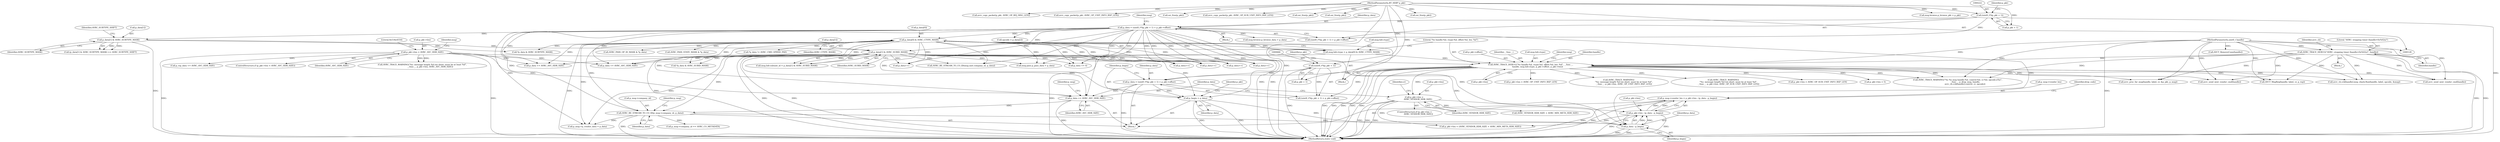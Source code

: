 digraph "0_Android_830cb39cb2a0f1bf6704d264e2a5c5029c175dd7@integer" {
"1000708" [label="(Call,p_msg->vendor_len = p_pkt->len - (p_data - p_begin))"];
"1000712" [label="(Call,p_pkt->len - (p_data - p_begin))"];
"1000677" [label="(Call,p_pkt->len <\n            AVRC_VENDOR_HDR_SIZE)"];
"1000310" [label="(Call,AVRC_TRACE_DEBUG(\"%s handle:%d, ctype:%d, offset:%d, len: %d\", __func__,\n                      handle, msg.hdr.ctype, p_pkt->offset, p_pkt->len))"];
"1000207" [label="(Call,AVRC_TRACE_DEBUG(\"AVRC: stopping timer (handle=0x%02x)\", handle))"];
"1000129" [label="(MethodParameterIn,uint8_t handle)"];
"1000299" [label="(Call,msg.hdr.ctype = p_data[0] & AVRC_CTYPE_MASK)"];
"1000305" [label="(Call,p_data[0] & AVRC_CTYPE_MASK)"];
"1000218" [label="(Call,p_data = (uint8_t*)(p_pkt + 1) + p_pkt->offset)"];
"1000221" [label="(Call,(uint8_t*)(p_pkt + 1))"];
"1000132" [label="(MethodParameterIn,BT_HDR* p_pkt)"];
"1000280" [label="(Call,p_pkt->len < AVRC_AVC_HDR_SIZE)"];
"1000716" [label="(Call,p_data - p_begin)"];
"1000344" [label="(Call,p_data[1] & AVRC_SUBID_MASK)"];
"1000332" [label="(Call,p_data[1] & AVRC_SUBTYPE_MASK)"];
"1000698" [label="(Call,AVRC_BE_STREAM_TO_CO_ID(p_msg->company_id, p_data))"];
"1000695" [label="(Call,p_data += AVRC_AVC_HDR_SIZE)"];
"1000662" [label="(Call,p_data = (uint8_t*)(p_pkt + 1) + p_pkt->offset)"];
"1000665" [label="(Call,(uint8_t*)(p_pkt + 1))"];
"1000673" [label="(Call,p_begin = p_data)"];
"1000219" [label="(Identifier,p_data)"];
"1000718" [label="(Identifier,p_begin)"];
"1000129" [label="(MethodParameterIn,uint8_t handle)"];
"1000705" [label="(Identifier,p_msg)"];
"1000336" [label="(Identifier,AVRC_SUBTYPE_MASK)"];
"1000581" [label="(Call,AVRC_TRACE_WARNING(\n                \"%s: message length %d too short: must be at least %d\",\n                __func__, p_pkt->len, AVRC_OP_SUB_UNIT_INFO_RSP_LEN))"];
"1000208" [label="(Literal,\"AVRC: stopping timer (handle=0x%02x)\")"];
"1000132" [label="(MethodParameterIn,BT_HDR* p_pkt)"];
"1000333" [label="(Call,p_data[1])"];
"1000911" [label="(Call,msg.pass.p_pass_data = p_data)"];
"1000678" [label="(Call,p_pkt->len)"];
"1000296" [label="(Call,osi_free(p_pkt))"];
"1000289" [label="(Call,AVRC_TRACE_WARNING(\"%s: message length %d too short: must be at least %d\",\n                         __func__, p_pkt->len, AVRC_AVC_HDR_SIZE))"];
"1000270" [label="(Call,msg.browse.p_browse_pkt = p_pkt)"];
"1000302" [label="(Identifier,msg)"];
"1000284" [label="(Identifier,AVRC_AVC_HDR_SIZE)"];
"1000575" [label="(Call,p_pkt->len < AVRC_OP_SUB_UNIT_INFO_RSP_LEN)"];
"1000209" [label="(Identifier,handle)"];
"1000332" [label="(Call,p_data[1] & AVRC_SUBTYPE_MASK)"];
"1000677" [label="(Call,p_pkt->len <\n            AVRC_VENDOR_HDR_SIZE)"];
"1000700" [label="(Identifier,p_msg)"];
"1000231" [label="(Identifier,msg)"];
"1000697" [label="(Identifier,AVRC_AVC_HDR_SIZE)"];
"1000820" [label="(Call,p_pkt->len < 5)"];
"1001023" [label="(Call,AVRC_TRACE_WARNING(\"%s %s msg handle:%d, control:%d, cr:%d, opcode:x%x\",\n                       __func__, p_drop_msg, handle,\n                       avrc_cb.ccb[handle].control, cr, opcode))"];
"1000331" [label="(Call,(p_data[1] & AVRC_SUBTYPE_MASK) >> AVRC_SUBTYPE_SHIFT)"];
"1000664" [label="(Call,(uint8_t*)(p_pkt + 1) + p_pkt->offset)"];
"1000667" [label="(Call,p_pkt + 1)"];
"1000674" [label="(Identifier,p_begin)"];
"1000338" [label="(Call,msg.hdr.subunit_id = p_data[1] & AVRC_SUBID_MASK)"];
"1001057" [label="(MethodReturn,static void)"];
"1000306" [label="(Call,p_data[0])"];
"1000663" [label="(Identifier,p_data)"];
"1000675" [label="(Identifier,p_data)"];
"1000322" [label="(Call,p_pkt->len)"];
"1000661" [label="(Block,)"];
"1000311" [label="(Literal,\"%s handle:%d, ctype:%d, offset:%d, len: %d\")"];
"1000731" [label="(Call,p_pkt->len < (AVRC_VENDOR_HDR_SIZE + AVRC_MIN_META_HDR_SIZE))"];
"1000699" [label="(Call,p_msg->company_id)"];
"1000721" [label="(Identifier,drop_code)"];
"1000713" [label="(Call,p_pkt->len)"];
"1000696" [label="(Identifier,p_data)"];
"1000681" [label="(Identifier,AVRC_VENDOR_HDR_SIZE)"];
"1000345" [label="(Call,p_data[1])"];
"1000973" [label="(Call,avrc_copy_packet(p_pkt, AVRC_OP_REJ_MSG_LEN))"];
"1001015" [label="(Call,avrc_cb.ccb[handle].msg_cback.Run(handle, label, opcode, &msg))"];
"1000394" [label="(Call,avrc_copy_packet(p_pkt, AVRC_OP_UNIT_INFO_RSP_LEN))"];
"1000847" [label="(Call,AVRC_PASS_OP_ID_MASK & *p_data)"];
"1000637" [label="(Call,p_data++)"];
"1000662" [label="(Call,p_data = (uint8_t*)(p_pkt + 1) + p_pkt->offset)"];
"1000312" [label="(Identifier,__func__)"];
"1001055" [label="(Call,osi_free(p_pkt))"];
"1000206" [label="(Block,)"];
"1000709" [label="(Call,p_msg->vendor_len)"];
"1000280" [label="(Call,p_pkt->len < AVRC_AVC_HDR_SIZE)"];
"1000287" [label="(Literal,0x534e4554)"];
"1000499" [label="(Call,*p_data & AVRC_SUBID_MASK)"];
"1000880" [label="(Call,p_data++)"];
"1000299" [label="(Call,msg.hdr.ctype = p_data[0] & AVRC_CTYPE_MASK)"];
"1000703" [label="(Call,p_msg->p_vendor_data = p_data)"];
"1000133" [label="(Block,)"];
"1000671" [label="(Identifier,p_pkt)"];
"1000717" [label="(Identifier,p_data)"];
"1000673" [label="(Call,p_begin = p_data)"];
"1000305" [label="(Call,p_data[0] & AVRC_CTYPE_MASK)"];
"1000665" [label="(Call,(uint8_t*)(p_pkt + 1))"];
"1000214" [label="(Identifier,avrc_cb)"];
"1000314" [label="(Call,msg.hdr.ctype)"];
"1000698" [label="(Call,AVRC_BE_STREAM_TO_CO_ID(p_msg->company_id, p_data))"];
"1000310" [label="(Call,AVRC_TRACE_DEBUG(\"%s handle:%d, ctype:%d, offset:%d, len: %d\", __func__,\n                      handle, msg.hdr.ctype, p_pkt->offset, p_pkt->len))"];
"1000254" [label="(Call,msg.browse.p_browse_data = p_data)"];
"1000598" [label="(Call,p_data += AVRC_AVC_HDR_SIZE)"];
"1000300" [label="(Call,msg.hdr.ctype)"];
"1000702" [label="(Identifier,p_data)"];
"1000815" [label="(Call,avrc_send_next_vendor_cmd(handle))"];
"1000328" [label="(Identifier,msg)"];
"1000281" [label="(Call,p_pkt->len)"];
"1000852" [label="(Call,AVRC_PASS_STATE_MASK & *p_data)"];
"1000313" [label="(Identifier,handle)"];
"1000735" [label="(Call,AVRC_VENDOR_HDR_SIZE + AVRC_MIN_META_HDR_SIZE)"];
"1000503" [label="(Call,p_data++)"];
"1000753" [label="(Call,avrc_proc_far_msg(handle, label, cr, &p_pkt, p_msg))"];
"1000227" [label="(Identifier,p_pkt)"];
"1000344" [label="(Call,p_data[1] & AVRC_SUBID_MASK)"];
"1000319" [label="(Call,p_pkt->offset)"];
"1000348" [label="(Identifier,AVRC_SUBID_MASK)"];
"1000610" [label="(Call,p_data++)"];
"1000708" [label="(Call,p_msg->vendor_len = p_pkt->len - (p_data - p_begin))"];
"1000221" [label="(Call,(uint8_t*)(p_pkt + 1))"];
"1000505" [label="(Call,AVRC_BE_STREAM_TO_CO_ID(msg.unit.company_id, p_data))"];
"1000218" [label="(Call,p_data = (uint8_t*)(p_pkt + 1) + p_pkt->offset)"];
"1000676" [label="(ControlStructure,if (p_pkt->len <\n            AVRC_VENDOR_HDR_SIZE))"];
"1000685" [label="(Identifier,cr)"];
"1000478" [label="(Call,p_data += 4)"];
"1000933" [label="(Call,avrc_send_next_vendor_cmd(handle))"];
"1000724" [label="(Call,p_msg->company_id == AVRC_CO_METADATA)"];
"1000871" [label="(Call,p_data++)"];
"1000207" [label="(Call,AVRC_TRACE_DEBUG(\"AVRC: stopping timer (handle=0x%02x)\", handle))"];
"1000455" [label="(Call,p_pkt->len < AVRC_OP_UNIT_INFO_RSP_LEN)"];
"1000349" [label="(Call,opcode = p_data[2])"];
"1000619" [label="(Call,*p_data != AVRC_CMD_OPRND_PAD)"];
"1000695" [label="(Call,p_data += AVRC_AVC_HDR_SIZE)"];
"1000488" [label="(Call,*p_data & AVRC_SUBTYPE_MASK)"];
"1000838" [label="(Call,p_data += AVRC_AVC_HDR_SIZE)"];
"1000712" [label="(Call,p_pkt->len - (p_data - p_begin))"];
"1000461" [label="(Call,AVRC_TRACE_WARNING(\n                \"%s: message length %d too short: must be at least %d\",\n                __func__, p_pkt->len, AVRC_OP_UNIT_INFO_RSP_LEN))"];
"1000220" [label="(Call,(uint8_t*)(p_pkt + 1) + p_pkt->offset)"];
"1000521" [label="(Call,avrc_copy_packet(p_pkt, AVRC_OP_SUB_UNIT_INFO_RSP_LEN))"];
"1000996" [label="(Call,AVCT_MsgReq(handle, label, cr, p_rsp))"];
"1000198" [label="(Call,AVCT_RemoveConn(handle))"];
"1000188" [label="(Call,osi_free(p_pkt))"];
"1000196" [label="(Call,osi_free(p_pkt))"];
"1000223" [label="(Call,p_pkt + 1)"];
"1000405" [label="(Call,p_rsp_data += AVRC_AVC_HDR_SIZE)"];
"1000278" [label="(Block,)"];
"1000279" [label="(ControlStructure,if (p_pkt->len < AVRC_AVC_HDR_SIZE))"];
"1000337" [label="(Identifier,AVRC_SUBTYPE_SHIFT)"];
"1000716" [label="(Call,p_data - p_begin)"];
"1000679" [label="(Identifier,p_pkt)"];
"1000309" [label="(Identifier,AVRC_CTYPE_MASK)"];
"1000708" -> "1000661"  [label="AST: "];
"1000708" -> "1000712"  [label="CFG: "];
"1000709" -> "1000708"  [label="AST: "];
"1000712" -> "1000708"  [label="AST: "];
"1000721" -> "1000708"  [label="CFG: "];
"1000708" -> "1001057"  [label="DDG: "];
"1000708" -> "1001057"  [label="DDG: "];
"1000712" -> "1000708"  [label="DDG: "];
"1000712" -> "1000708"  [label="DDG: "];
"1000712" -> "1000716"  [label="CFG: "];
"1000713" -> "1000712"  [label="AST: "];
"1000716" -> "1000712"  [label="AST: "];
"1000712" -> "1001057"  [label="DDG: "];
"1000712" -> "1001057"  [label="DDG: "];
"1000677" -> "1000712"  [label="DDG: "];
"1000716" -> "1000712"  [label="DDG: "];
"1000716" -> "1000712"  [label="DDG: "];
"1000712" -> "1000731"  [label="DDG: "];
"1000677" -> "1000676"  [label="AST: "];
"1000677" -> "1000681"  [label="CFG: "];
"1000678" -> "1000677"  [label="AST: "];
"1000681" -> "1000677"  [label="AST: "];
"1000685" -> "1000677"  [label="CFG: "];
"1000696" -> "1000677"  [label="CFG: "];
"1000677" -> "1001057"  [label="DDG: "];
"1000677" -> "1001057"  [label="DDG: "];
"1000677" -> "1001057"  [label="DDG: "];
"1000310" -> "1000677"  [label="DDG: "];
"1000677" -> "1000731"  [label="DDG: "];
"1000677" -> "1000735"  [label="DDG: "];
"1000310" -> "1000278"  [label="AST: "];
"1000310" -> "1000322"  [label="CFG: "];
"1000311" -> "1000310"  [label="AST: "];
"1000312" -> "1000310"  [label="AST: "];
"1000313" -> "1000310"  [label="AST: "];
"1000314" -> "1000310"  [label="AST: "];
"1000319" -> "1000310"  [label="AST: "];
"1000322" -> "1000310"  [label="AST: "];
"1000328" -> "1000310"  [label="CFG: "];
"1000310" -> "1001057"  [label="DDG: "];
"1000310" -> "1001057"  [label="DDG: "];
"1000310" -> "1001057"  [label="DDG: "];
"1000310" -> "1001057"  [label="DDG: "];
"1000310" -> "1001057"  [label="DDG: "];
"1000207" -> "1000310"  [label="DDG: "];
"1000129" -> "1000310"  [label="DDG: "];
"1000299" -> "1000310"  [label="DDG: "];
"1000280" -> "1000310"  [label="DDG: "];
"1000310" -> "1000455"  [label="DDG: "];
"1000310" -> "1000461"  [label="DDG: "];
"1000310" -> "1000575"  [label="DDG: "];
"1000310" -> "1000581"  [label="DDG: "];
"1000310" -> "1000662"  [label="DDG: "];
"1000310" -> "1000664"  [label="DDG: "];
"1000310" -> "1000753"  [label="DDG: "];
"1000310" -> "1000815"  [label="DDG: "];
"1000310" -> "1000820"  [label="DDG: "];
"1000310" -> "1000933"  [label="DDG: "];
"1000310" -> "1000996"  [label="DDG: "];
"1000310" -> "1001015"  [label="DDG: "];
"1000310" -> "1001023"  [label="DDG: "];
"1000310" -> "1001023"  [label="DDG: "];
"1000207" -> "1000206"  [label="AST: "];
"1000207" -> "1000209"  [label="CFG: "];
"1000208" -> "1000207"  [label="AST: "];
"1000209" -> "1000207"  [label="AST: "];
"1000214" -> "1000207"  [label="CFG: "];
"1000207" -> "1001057"  [label="DDG: "];
"1000207" -> "1001057"  [label="DDG: "];
"1000129" -> "1000207"  [label="DDG: "];
"1000207" -> "1000753"  [label="DDG: "];
"1000207" -> "1000815"  [label="DDG: "];
"1000207" -> "1000933"  [label="DDG: "];
"1000207" -> "1000996"  [label="DDG: "];
"1000207" -> "1001015"  [label="DDG: "];
"1000207" -> "1001023"  [label="DDG: "];
"1000129" -> "1000128"  [label="AST: "];
"1000129" -> "1001057"  [label="DDG: "];
"1000129" -> "1000198"  [label="DDG: "];
"1000129" -> "1000753"  [label="DDG: "];
"1000129" -> "1000815"  [label="DDG: "];
"1000129" -> "1000933"  [label="DDG: "];
"1000129" -> "1000996"  [label="DDG: "];
"1000129" -> "1001015"  [label="DDG: "];
"1000129" -> "1001023"  [label="DDG: "];
"1000299" -> "1000278"  [label="AST: "];
"1000299" -> "1000305"  [label="CFG: "];
"1000300" -> "1000299"  [label="AST: "];
"1000305" -> "1000299"  [label="AST: "];
"1000311" -> "1000299"  [label="CFG: "];
"1000299" -> "1001057"  [label="DDG: "];
"1000305" -> "1000299"  [label="DDG: "];
"1000305" -> "1000299"  [label="DDG: "];
"1000305" -> "1000309"  [label="CFG: "];
"1000306" -> "1000305"  [label="AST: "];
"1000309" -> "1000305"  [label="AST: "];
"1000305" -> "1001057"  [label="DDG: "];
"1000305" -> "1001057"  [label="DDG: "];
"1000218" -> "1000305"  [label="DDG: "];
"1000305" -> "1000478"  [label="DDG: "];
"1000305" -> "1000488"  [label="DDG: "];
"1000305" -> "1000499"  [label="DDG: "];
"1000305" -> "1000503"  [label="DDG: "];
"1000305" -> "1000505"  [label="DDG: "];
"1000305" -> "1000598"  [label="DDG: "];
"1000305" -> "1000610"  [label="DDG: "];
"1000305" -> "1000619"  [label="DDG: "];
"1000305" -> "1000637"  [label="DDG: "];
"1000305" -> "1000673"  [label="DDG: "];
"1000305" -> "1000695"  [label="DDG: "];
"1000305" -> "1000698"  [label="DDG: "];
"1000305" -> "1000703"  [label="DDG: "];
"1000305" -> "1000716"  [label="DDG: "];
"1000305" -> "1000838"  [label="DDG: "];
"1000305" -> "1000847"  [label="DDG: "];
"1000305" -> "1000852"  [label="DDG: "];
"1000305" -> "1000871"  [label="DDG: "];
"1000305" -> "1000880"  [label="DDG: "];
"1000305" -> "1000911"  [label="DDG: "];
"1000218" -> "1000133"  [label="AST: "];
"1000218" -> "1000220"  [label="CFG: "];
"1000219" -> "1000218"  [label="AST: "];
"1000220" -> "1000218"  [label="AST: "];
"1000231" -> "1000218"  [label="CFG: "];
"1000218" -> "1001057"  [label="DDG: "];
"1000218" -> "1001057"  [label="DDG: "];
"1000221" -> "1000218"  [label="DDG: "];
"1000218" -> "1000254"  [label="DDG: "];
"1000218" -> "1000332"  [label="DDG: "];
"1000218" -> "1000344"  [label="DDG: "];
"1000218" -> "1000349"  [label="DDG: "];
"1000218" -> "1000478"  [label="DDG: "];
"1000218" -> "1000503"  [label="DDG: "];
"1000218" -> "1000505"  [label="DDG: "];
"1000218" -> "1000598"  [label="DDG: "];
"1000218" -> "1000610"  [label="DDG: "];
"1000218" -> "1000637"  [label="DDG: "];
"1000218" -> "1000673"  [label="DDG: "];
"1000218" -> "1000695"  [label="DDG: "];
"1000218" -> "1000698"  [label="DDG: "];
"1000218" -> "1000703"  [label="DDG: "];
"1000218" -> "1000716"  [label="DDG: "];
"1000218" -> "1000838"  [label="DDG: "];
"1000218" -> "1000871"  [label="DDG: "];
"1000218" -> "1000880"  [label="DDG: "];
"1000218" -> "1000911"  [label="DDG: "];
"1000221" -> "1000220"  [label="AST: "];
"1000221" -> "1000223"  [label="CFG: "];
"1000222" -> "1000221"  [label="AST: "];
"1000223" -> "1000221"  [label="AST: "];
"1000227" -> "1000221"  [label="CFG: "];
"1000221" -> "1001057"  [label="DDG: "];
"1000221" -> "1000220"  [label="DDG: "];
"1000132" -> "1000221"  [label="DDG: "];
"1000132" -> "1000128"  [label="AST: "];
"1000132" -> "1001057"  [label="DDG: "];
"1000132" -> "1000188"  [label="DDG: "];
"1000132" -> "1000196"  [label="DDG: "];
"1000132" -> "1000223"  [label="DDG: "];
"1000132" -> "1000270"  [label="DDG: "];
"1000132" -> "1000296"  [label="DDG: "];
"1000132" -> "1000394"  [label="DDG: "];
"1000132" -> "1000521"  [label="DDG: "];
"1000132" -> "1000665"  [label="DDG: "];
"1000132" -> "1000667"  [label="DDG: "];
"1000132" -> "1000973"  [label="DDG: "];
"1000132" -> "1001055"  [label="DDG: "];
"1000280" -> "1000279"  [label="AST: "];
"1000280" -> "1000284"  [label="CFG: "];
"1000281" -> "1000280"  [label="AST: "];
"1000284" -> "1000280"  [label="AST: "];
"1000287" -> "1000280"  [label="CFG: "];
"1000302" -> "1000280"  [label="CFG: "];
"1000280" -> "1001057"  [label="DDG: "];
"1000280" -> "1001057"  [label="DDG: "];
"1000280" -> "1000289"  [label="DDG: "];
"1000280" -> "1000289"  [label="DDG: "];
"1000280" -> "1000405"  [label="DDG: "];
"1000280" -> "1000598"  [label="DDG: "];
"1000280" -> "1000695"  [label="DDG: "];
"1000280" -> "1000838"  [label="DDG: "];
"1000716" -> "1000718"  [label="CFG: "];
"1000717" -> "1000716"  [label="AST: "];
"1000718" -> "1000716"  [label="AST: "];
"1000716" -> "1001057"  [label="DDG: "];
"1000716" -> "1001057"  [label="DDG: "];
"1000344" -> "1000716"  [label="DDG: "];
"1000698" -> "1000716"  [label="DDG: "];
"1000673" -> "1000716"  [label="DDG: "];
"1000344" -> "1000338"  [label="AST: "];
"1000344" -> "1000348"  [label="CFG: "];
"1000345" -> "1000344"  [label="AST: "];
"1000348" -> "1000344"  [label="AST: "];
"1000338" -> "1000344"  [label="CFG: "];
"1000344" -> "1001057"  [label="DDG: "];
"1000344" -> "1001057"  [label="DDG: "];
"1000344" -> "1000338"  [label="DDG: "];
"1000344" -> "1000338"  [label="DDG: "];
"1000332" -> "1000344"  [label="DDG: "];
"1000344" -> "1000478"  [label="DDG: "];
"1000344" -> "1000499"  [label="DDG: "];
"1000344" -> "1000503"  [label="DDG: "];
"1000344" -> "1000505"  [label="DDG: "];
"1000344" -> "1000598"  [label="DDG: "];
"1000344" -> "1000610"  [label="DDG: "];
"1000344" -> "1000637"  [label="DDG: "];
"1000344" -> "1000673"  [label="DDG: "];
"1000344" -> "1000695"  [label="DDG: "];
"1000344" -> "1000698"  [label="DDG: "];
"1000344" -> "1000703"  [label="DDG: "];
"1000344" -> "1000838"  [label="DDG: "];
"1000344" -> "1000871"  [label="DDG: "];
"1000344" -> "1000880"  [label="DDG: "];
"1000344" -> "1000911"  [label="DDG: "];
"1000332" -> "1000331"  [label="AST: "];
"1000332" -> "1000336"  [label="CFG: "];
"1000333" -> "1000332"  [label="AST: "];
"1000336" -> "1000332"  [label="AST: "];
"1000337" -> "1000332"  [label="CFG: "];
"1000332" -> "1001057"  [label="DDG: "];
"1000332" -> "1000331"  [label="DDG: "];
"1000332" -> "1000331"  [label="DDG: "];
"1000332" -> "1000488"  [label="DDG: "];
"1000698" -> "1000661"  [label="AST: "];
"1000698" -> "1000702"  [label="CFG: "];
"1000699" -> "1000698"  [label="AST: "];
"1000702" -> "1000698"  [label="AST: "];
"1000705" -> "1000698"  [label="CFG: "];
"1000698" -> "1001057"  [label="DDG: "];
"1000695" -> "1000698"  [label="DDG: "];
"1000698" -> "1000703"  [label="DDG: "];
"1000698" -> "1000724"  [label="DDG: "];
"1000695" -> "1000661"  [label="AST: "];
"1000695" -> "1000697"  [label="CFG: "];
"1000696" -> "1000695"  [label="AST: "];
"1000697" -> "1000695"  [label="AST: "];
"1000700" -> "1000695"  [label="CFG: "];
"1000695" -> "1001057"  [label="DDG: "];
"1000662" -> "1000695"  [label="DDG: "];
"1000662" -> "1000661"  [label="AST: "];
"1000662" -> "1000664"  [label="CFG: "];
"1000663" -> "1000662"  [label="AST: "];
"1000664" -> "1000662"  [label="AST: "];
"1000674" -> "1000662"  [label="CFG: "];
"1000662" -> "1001057"  [label="DDG: "];
"1000665" -> "1000662"  [label="DDG: "];
"1000662" -> "1000673"  [label="DDG: "];
"1000665" -> "1000664"  [label="AST: "];
"1000665" -> "1000667"  [label="CFG: "];
"1000666" -> "1000665"  [label="AST: "];
"1000667" -> "1000665"  [label="AST: "];
"1000671" -> "1000665"  [label="CFG: "];
"1000665" -> "1001057"  [label="DDG: "];
"1000665" -> "1000664"  [label="DDG: "];
"1000673" -> "1000661"  [label="AST: "];
"1000673" -> "1000675"  [label="CFG: "];
"1000674" -> "1000673"  [label="AST: "];
"1000675" -> "1000673"  [label="AST: "];
"1000679" -> "1000673"  [label="CFG: "];
"1000673" -> "1001057"  [label="DDG: "];
"1000673" -> "1001057"  [label="DDG: "];
}
